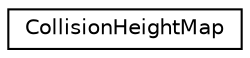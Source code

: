 digraph "Graphical Class Hierarchy"
{
  edge [fontname="Helvetica",fontsize="10",labelfontname="Helvetica",labelfontsize="10"];
  node [fontname="Helvetica",fontsize="10",shape=record];
  rankdir="LR";
  Node1 [label="CollisionHeightMap",height=0.2,width=0.4,color="black", fillcolor="white", style="filled",URL="$class_collision_height_map.html",tooltip="Collision height map. "];
}
